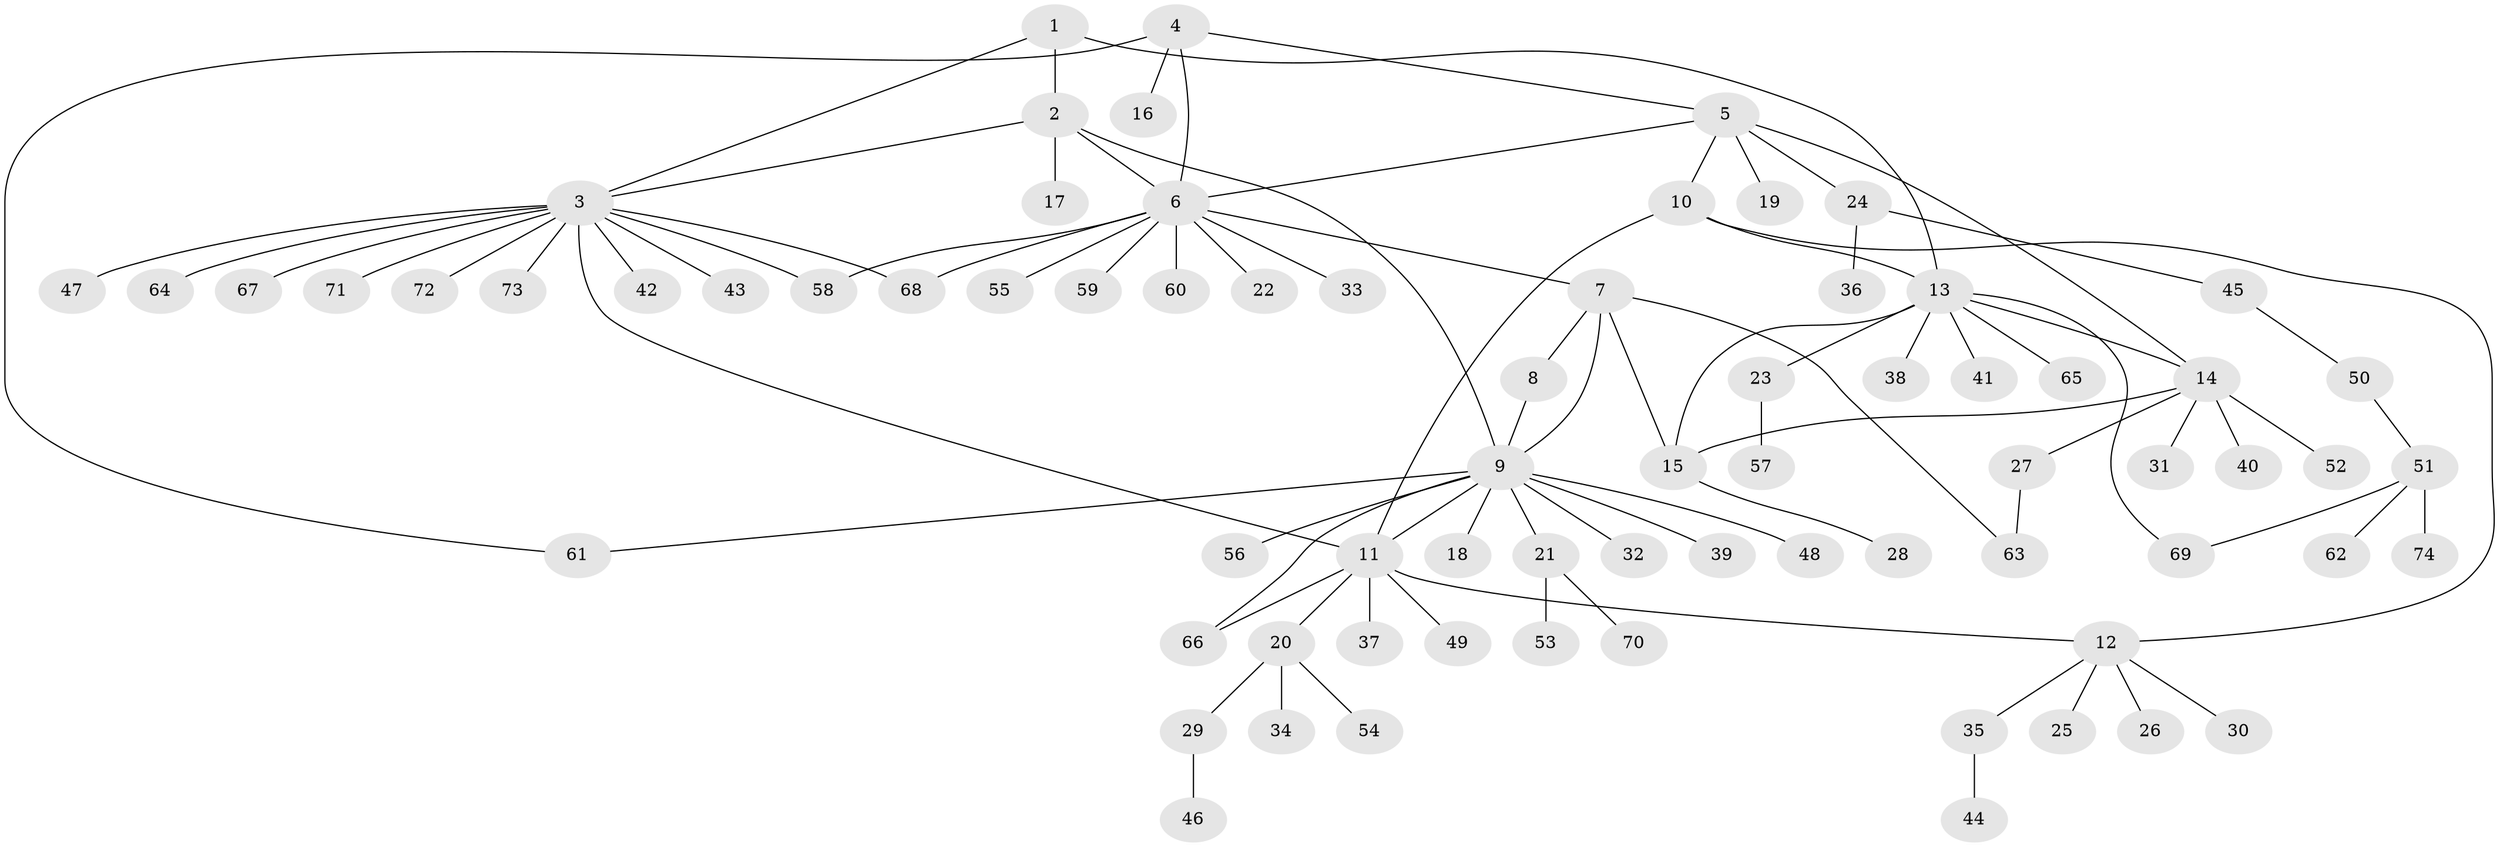 // coarse degree distribution, {3: 0.06779661016949153, 4: 0.05084745762711865, 12: 0.01694915254237288, 5: 0.03389830508474576, 14: 0.01694915254237288, 2: 0.15254237288135594, 11: 0.01694915254237288, 9: 0.03389830508474576, 6: 0.01694915254237288, 1: 0.5932203389830508}
// Generated by graph-tools (version 1.1) at 2025/42/03/06/25 10:42:15]
// undirected, 74 vertices, 90 edges
graph export_dot {
graph [start="1"]
  node [color=gray90,style=filled];
  1;
  2;
  3;
  4;
  5;
  6;
  7;
  8;
  9;
  10;
  11;
  12;
  13;
  14;
  15;
  16;
  17;
  18;
  19;
  20;
  21;
  22;
  23;
  24;
  25;
  26;
  27;
  28;
  29;
  30;
  31;
  32;
  33;
  34;
  35;
  36;
  37;
  38;
  39;
  40;
  41;
  42;
  43;
  44;
  45;
  46;
  47;
  48;
  49;
  50;
  51;
  52;
  53;
  54;
  55;
  56;
  57;
  58;
  59;
  60;
  61;
  62;
  63;
  64;
  65;
  66;
  67;
  68;
  69;
  70;
  71;
  72;
  73;
  74;
  1 -- 2;
  1 -- 3;
  1 -- 13;
  2 -- 3;
  2 -- 6;
  2 -- 9;
  2 -- 17;
  3 -- 11;
  3 -- 42;
  3 -- 43;
  3 -- 47;
  3 -- 58;
  3 -- 64;
  3 -- 67;
  3 -- 68;
  3 -- 71;
  3 -- 72;
  3 -- 73;
  4 -- 5;
  4 -- 6;
  4 -- 16;
  4 -- 61;
  5 -- 6;
  5 -- 10;
  5 -- 14;
  5 -- 19;
  5 -- 24;
  6 -- 7;
  6 -- 22;
  6 -- 33;
  6 -- 55;
  6 -- 58;
  6 -- 59;
  6 -- 60;
  6 -- 68;
  7 -- 8;
  7 -- 9;
  7 -- 15;
  7 -- 63;
  8 -- 9;
  9 -- 11;
  9 -- 18;
  9 -- 21;
  9 -- 32;
  9 -- 39;
  9 -- 48;
  9 -- 56;
  9 -- 61;
  9 -- 66;
  10 -- 11;
  10 -- 12;
  10 -- 13;
  11 -- 12;
  11 -- 20;
  11 -- 37;
  11 -- 49;
  11 -- 66;
  12 -- 25;
  12 -- 26;
  12 -- 30;
  12 -- 35;
  13 -- 14;
  13 -- 15;
  13 -- 23;
  13 -- 38;
  13 -- 41;
  13 -- 65;
  13 -- 69;
  14 -- 15;
  14 -- 27;
  14 -- 31;
  14 -- 40;
  14 -- 52;
  15 -- 28;
  20 -- 29;
  20 -- 34;
  20 -- 54;
  21 -- 53;
  21 -- 70;
  23 -- 57;
  24 -- 36;
  24 -- 45;
  27 -- 63;
  29 -- 46;
  35 -- 44;
  45 -- 50;
  50 -- 51;
  51 -- 62;
  51 -- 69;
  51 -- 74;
}
